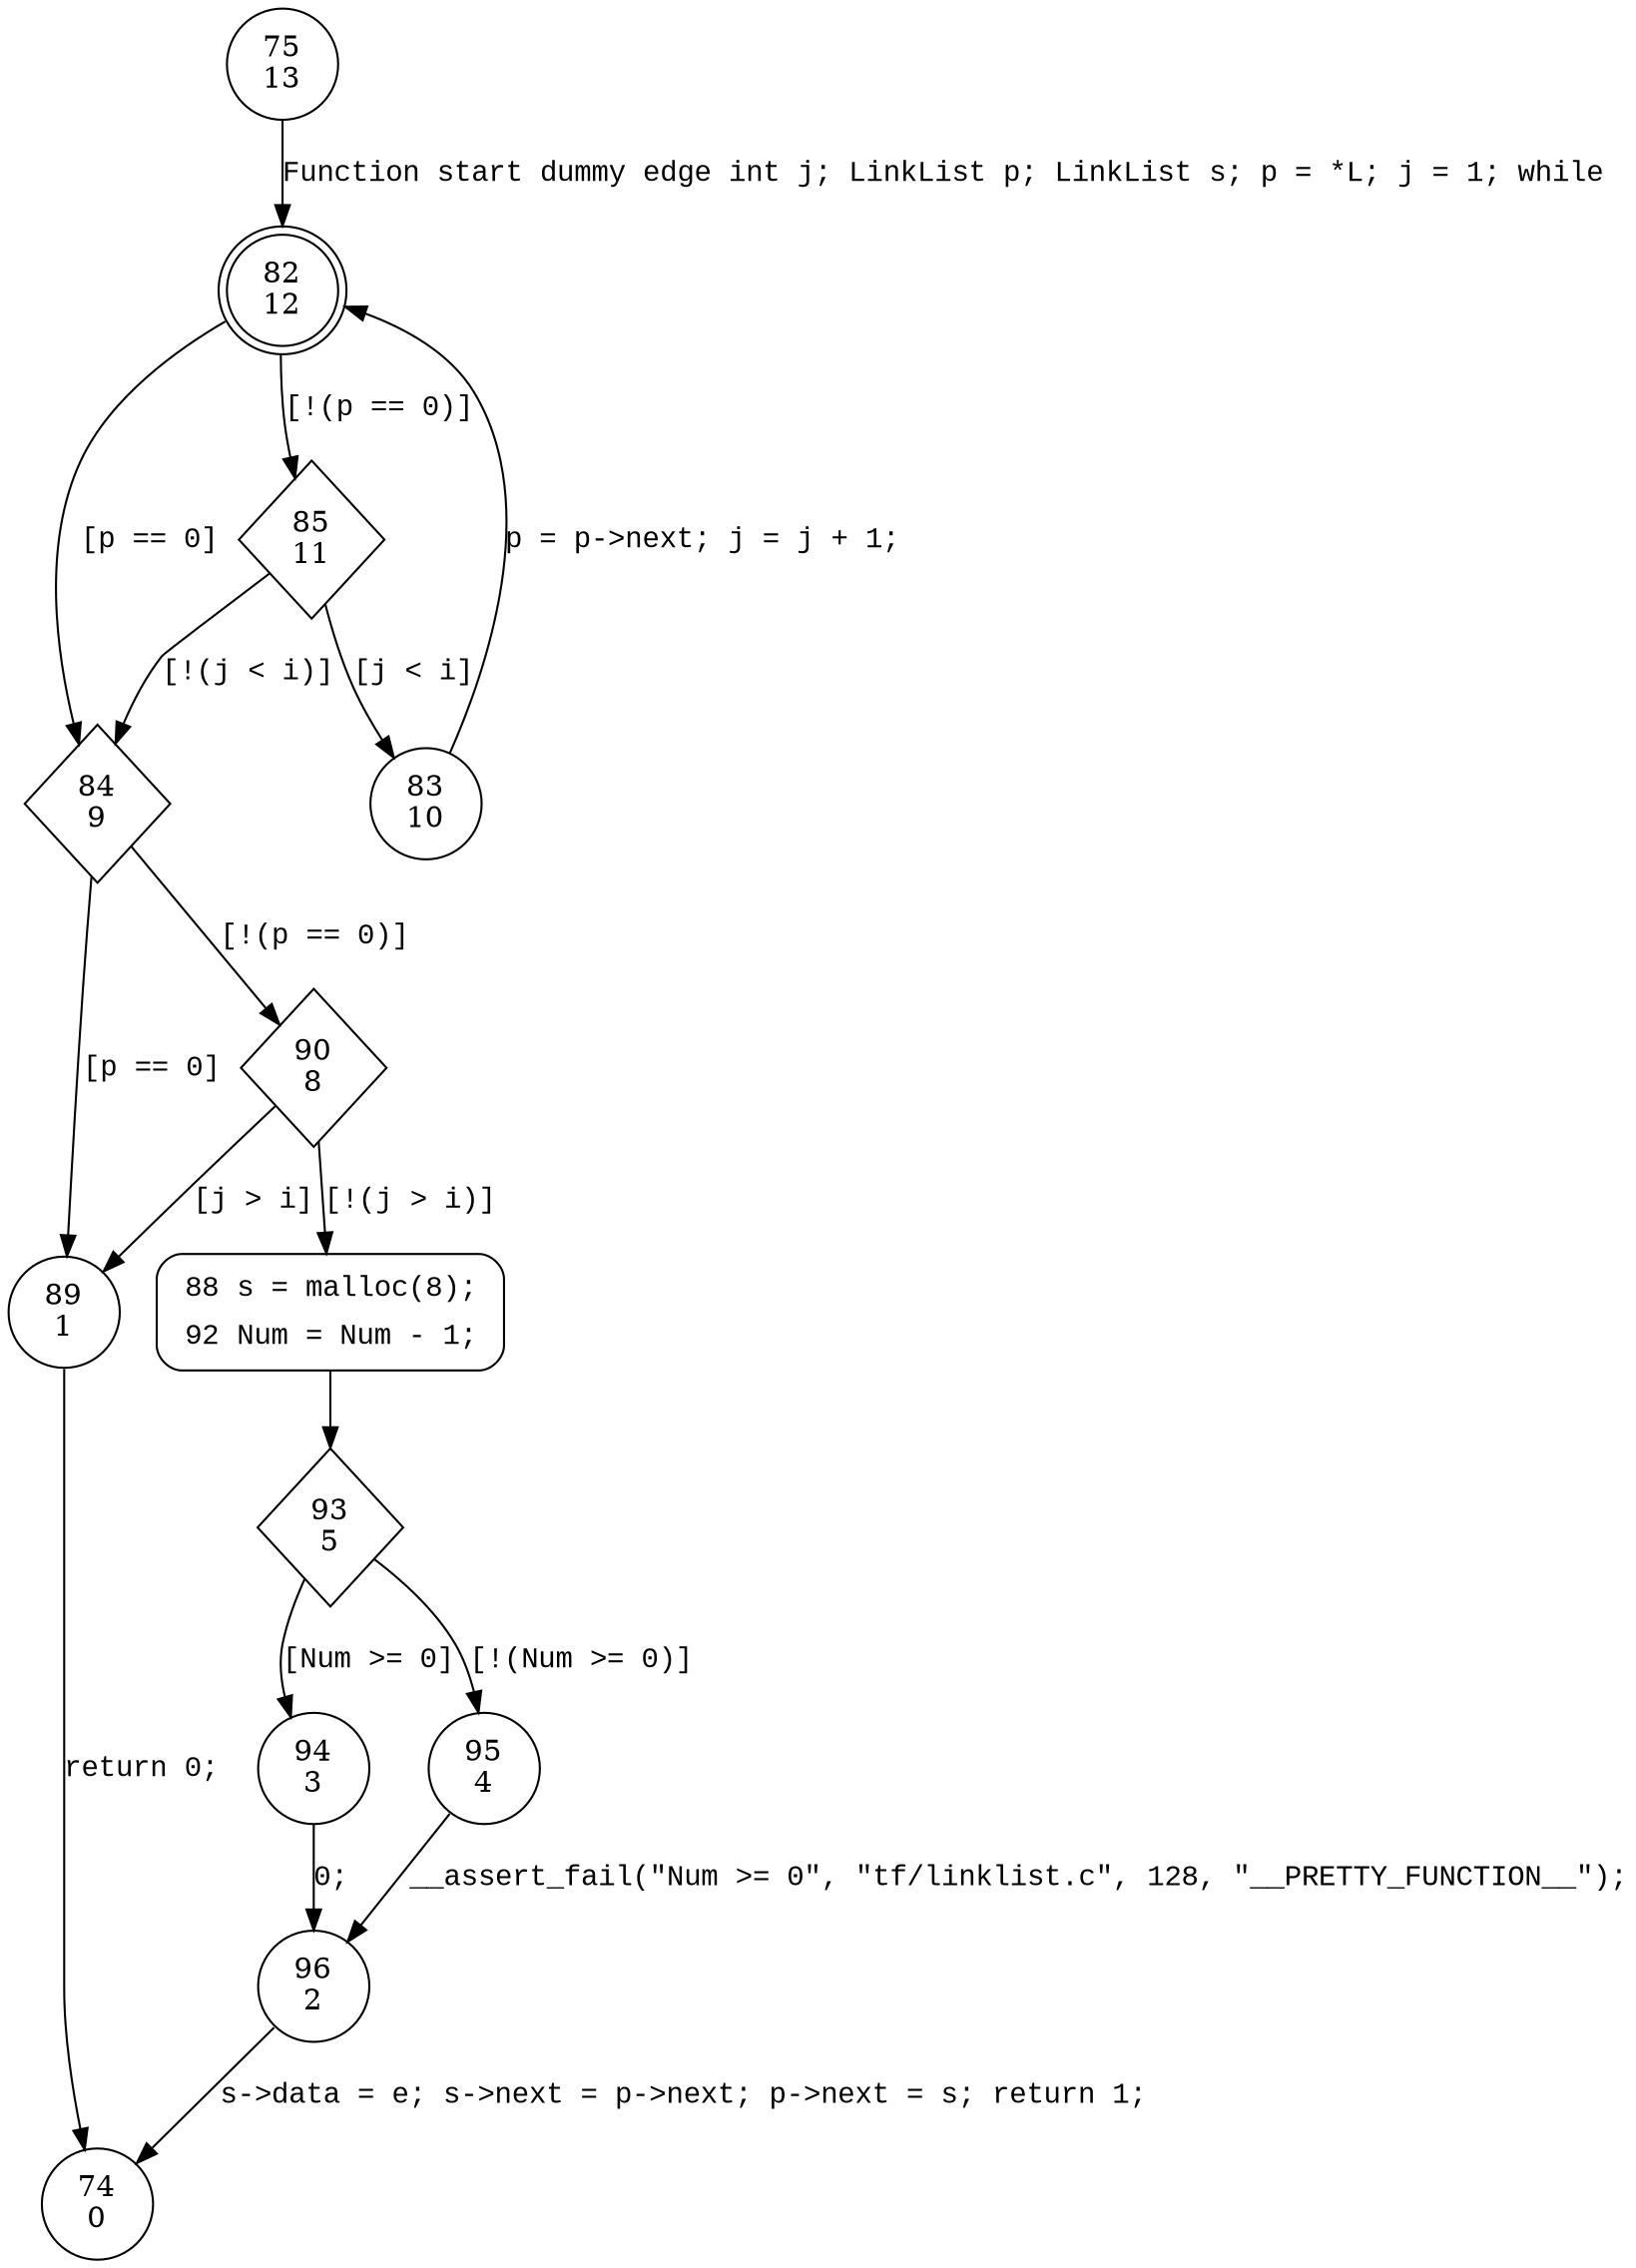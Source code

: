 digraph ListInsert {
75 [shape="circle" label="75\n13"]
82 [shape="doublecircle" label="82\n12"]
84 [shape="diamond" label="84\n9"]
85 [shape="diamond" label="85\n11"]
83 [shape="circle" label="83\n10"]
89 [shape="circle" label="89\n1"]
90 [shape="diamond" label="90\n8"]
88 [shape="circle" label="88\n7"]
93 [shape="diamond" label="93\n5"]
94 [shape="circle" label="94\n3"]
95 [shape="circle" label="95\n4"]
96 [shape="circle" label="96\n2"]
74 [shape="circle" label="74\n0"]
88 [style="filled,bold" penwidth="1" fillcolor="white" fontname="Courier New" shape="Mrecord" label=<<table border="0" cellborder="0" cellpadding="3" bgcolor="white"><tr><td align="right">88</td><td align="left">s = malloc(8);</td></tr><tr><td align="right">92</td><td align="left">Num = Num - 1;</td></tr></table>>]
88 -> 93[label=""]
75 -> 82 [label="Function start dummy edge int j; LinkList p; LinkList s; p = *L; j = 1; while" fontname="Courier New"]
82 -> 84 [label="[p == 0]" fontname="Courier New"]
82 -> 85 [label="[!(p == 0)]" fontname="Courier New"]
85 -> 83 [label="[j < i]" fontname="Courier New"]
85 -> 84 [label="[!(j < i)]" fontname="Courier New"]
84 -> 89 [label="[p == 0]" fontname="Courier New"]
84 -> 90 [label="[!(p == 0)]" fontname="Courier New"]
90 -> 89 [label="[j > i]" fontname="Courier New"]
90 -> 88 [label="[!(j > i)]" fontname="Courier New"]
93 -> 94 [label="[Num >= 0]" fontname="Courier New"]
93 -> 95 [label="[!(Num >= 0)]" fontname="Courier New"]
96 -> 74 [label="s->data = e; s->next = p->next; p->next = s; return 1;" fontname="Courier New"]
89 -> 74 [label="return 0;" fontname="Courier New"]
95 -> 96 [label="__assert_fail(\"Num >= 0\", \"tf/linklist.c\", 128, \"__PRETTY_FUNCTION__\");" fontname="Courier New"]
94 -> 96 [label="0;" fontname="Courier New"]
83 -> 82 [label="p = p->next; j = j + 1; " fontname="Courier New"]
}